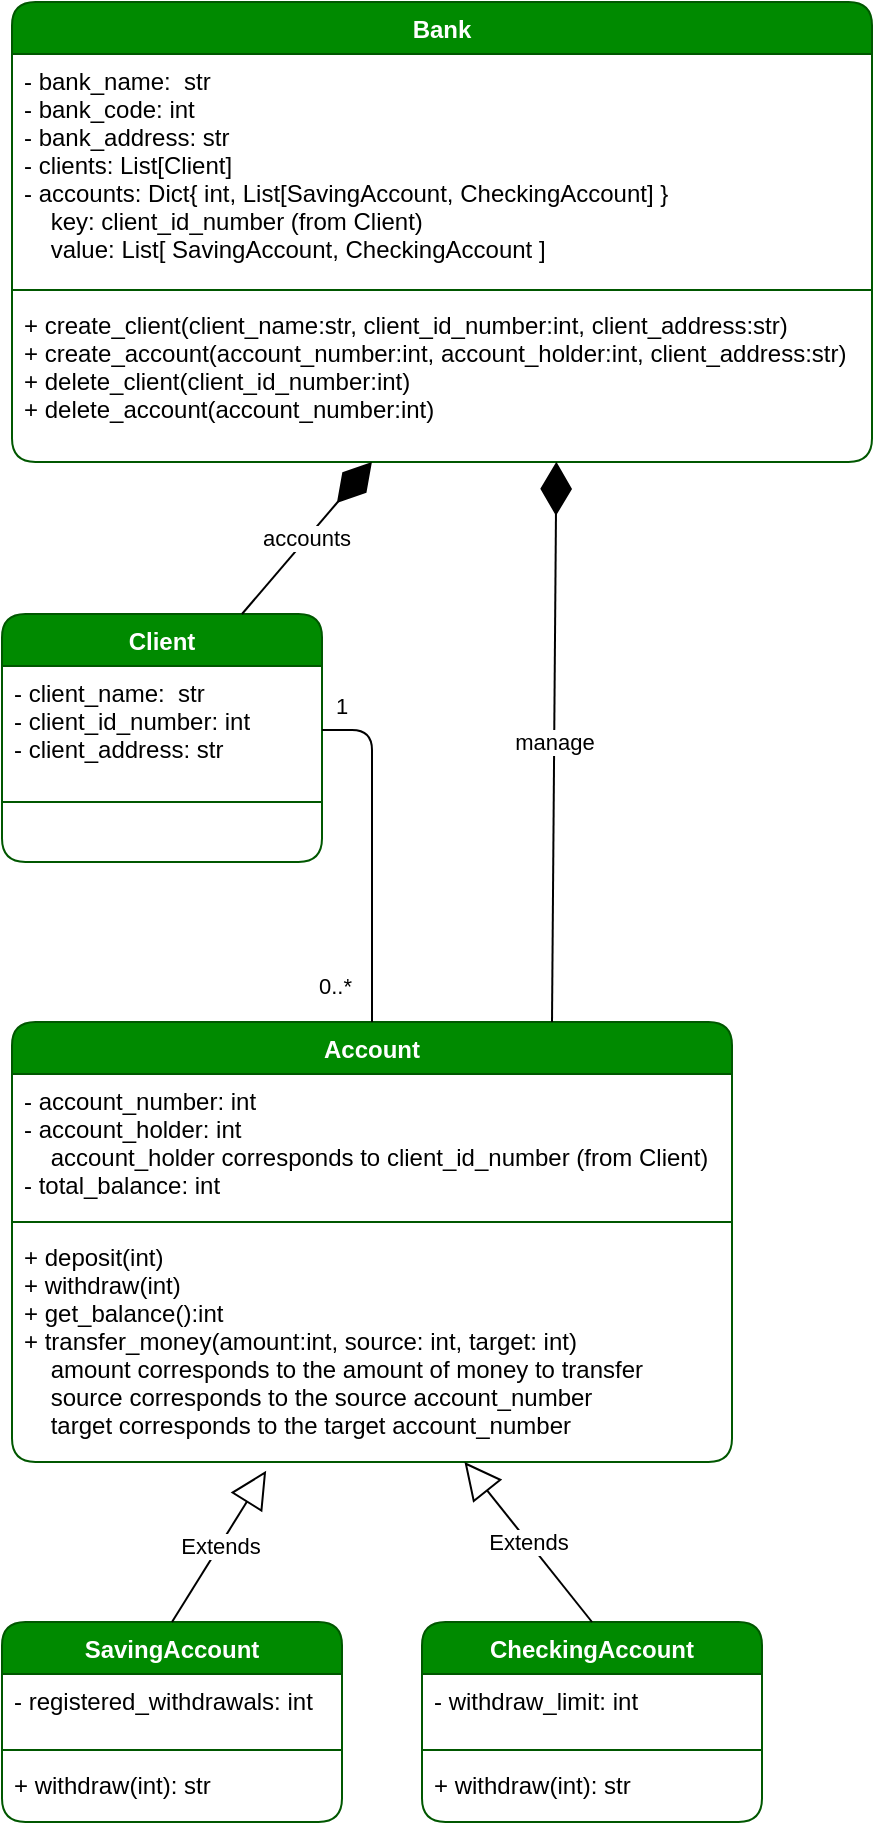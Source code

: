 <mxfile>
    <diagram id="ssL-lsKJWXqbcnW6pl5E" name="Page-1">
        <mxGraphModel dx="939" dy="699" grid="1" gridSize="10" guides="1" tooltips="1" connect="1" arrows="1" fold="1" page="1" pageScale="1" pageWidth="850" pageHeight="1100" math="0" shadow="0">
            <root>
                <mxCell id="0"/>
                <mxCell id="1" parent="0"/>
                <mxCell id="2" value="Bank" style="swimlane;fontStyle=1;align=center;verticalAlign=top;childLayout=stackLayout;horizontal=1;startSize=26;horizontalStack=0;resizeParent=1;resizeParentMax=0;resizeLast=0;collapsible=1;marginBottom=0;rounded=1;fillColor=#008a00;fontColor=#ffffff;strokeColor=#005700;" parent="1" vertex="1">
                    <mxGeometry x="190" y="120" width="430" height="230" as="geometry"/>
                </mxCell>
                <mxCell id="3" value="- bank_name:  str&#10;- bank_code: int&#10;- bank_address: str&#10;- clients: List[Client]&#10;- accounts: Dict{ int, List[SavingAccount, CheckingAccount] }&#10;    key: client_id_number (from Client)&#10;    value: List[ SavingAccount, CheckingAccount ] " style="text;strokeColor=none;fillColor=none;align=left;verticalAlign=top;spacingLeft=4;spacingRight=4;overflow=hidden;rotatable=0;points=[[0,0.5],[1,0.5]];portConstraint=eastwest;rounded=1;" parent="2" vertex="1">
                    <mxGeometry y="26" width="430" height="114" as="geometry"/>
                </mxCell>
                <mxCell id="4" value="" style="line;strokeWidth=1;fillColor=none;align=left;verticalAlign=middle;spacingTop=-1;spacingLeft=3;spacingRight=3;rotatable=0;labelPosition=right;points=[];portConstraint=eastwest;strokeColor=inherit;rounded=1;" parent="2" vertex="1">
                    <mxGeometry y="140" width="430" height="8" as="geometry"/>
                </mxCell>
                <mxCell id="5" value="+ create_client(client_name:str, client_id_number:int, client_address:str)&#10;+ create_account(account_number:int, account_holder:int, client_address:str)&#10;+ delete_client(client_id_number:int)&#10;+ delete_account(account_number:int)" style="text;strokeColor=none;fillColor=none;align=left;verticalAlign=top;spacingLeft=4;spacingRight=4;overflow=hidden;rotatable=0;points=[[0,0.5],[1,0.5]];portConstraint=eastwest;rounded=1;" parent="2" vertex="1">
                    <mxGeometry y="148" width="430" height="82" as="geometry"/>
                </mxCell>
                <mxCell id="11" value="Account" style="swimlane;fontStyle=1;align=center;verticalAlign=top;childLayout=stackLayout;horizontal=1;startSize=26;horizontalStack=0;resizeParent=1;resizeParentMax=0;resizeLast=0;collapsible=1;marginBottom=0;rounded=1;fillColor=#008a00;fontColor=#ffffff;strokeColor=#005700;" parent="1" vertex="1">
                    <mxGeometry x="190" y="630" width="360" height="220" as="geometry"/>
                </mxCell>
                <mxCell id="12" value="- account_number: int&#10;- account_holder: int&#10;    account_holder corresponds to client_id_number (from Client)&#10;- total_balance: int" style="text;strokeColor=none;fillColor=none;align=left;verticalAlign=top;spacingLeft=4;spacingRight=4;overflow=hidden;rotatable=0;points=[[0,0.5],[1,0.5]];portConstraint=eastwest;rounded=1;" parent="11" vertex="1">
                    <mxGeometry y="26" width="360" height="70" as="geometry"/>
                </mxCell>
                <mxCell id="13" value="" style="line;strokeWidth=1;fillColor=none;align=left;verticalAlign=middle;spacingTop=-1;spacingLeft=3;spacingRight=3;rotatable=0;labelPosition=right;points=[];portConstraint=eastwest;strokeColor=inherit;rounded=1;" parent="11" vertex="1">
                    <mxGeometry y="96" width="360" height="8" as="geometry"/>
                </mxCell>
                <mxCell id="14" value="+ deposit(int)&#10;+ withdraw(int)&#10;+ get_balance():int&#10;+ transfer_money(amount:int, source: int, target: int)&#10;    amount corresponds to the amount of money to transfer&#10;    source corresponds to the source account_number&#10;    target corresponds to the target account_number" style="text;strokeColor=none;fillColor=none;align=left;verticalAlign=top;spacingLeft=4;spacingRight=4;overflow=hidden;rotatable=0;points=[[0,0.5],[1,0.5]];portConstraint=eastwest;rounded=1;" parent="11" vertex="1">
                    <mxGeometry y="104" width="360" height="116" as="geometry"/>
                </mxCell>
                <mxCell id="15" value="Client" style="swimlane;fontStyle=1;align=center;verticalAlign=top;childLayout=stackLayout;horizontal=1;startSize=26;horizontalStack=0;resizeParent=1;resizeParentMax=0;resizeLast=0;collapsible=1;marginBottom=0;rounded=1;fillColor=#008a00;fontColor=#ffffff;strokeColor=#005700;" parent="1" vertex="1">
                    <mxGeometry x="185" y="426" width="160" height="124" as="geometry"/>
                </mxCell>
                <mxCell id="16" value="- client_name:  str&#10;- client_id_number: int&#10;- client_address: str" style="text;strokeColor=none;fillColor=none;align=left;verticalAlign=top;spacingLeft=4;spacingRight=4;overflow=hidden;rotatable=0;points=[[0,0.5],[1,0.5]];portConstraint=eastwest;rounded=1;" parent="15" vertex="1">
                    <mxGeometry y="26" width="160" height="64" as="geometry"/>
                </mxCell>
                <mxCell id="17" value="" style="line;strokeWidth=1;fillColor=none;align=left;verticalAlign=middle;spacingTop=-1;spacingLeft=3;spacingRight=3;rotatable=0;labelPosition=right;points=[];portConstraint=eastwest;strokeColor=inherit;rounded=1;" parent="15" vertex="1">
                    <mxGeometry y="90" width="160" height="8" as="geometry"/>
                </mxCell>
                <mxCell id="18" value=" " style="text;strokeColor=none;fillColor=none;align=left;verticalAlign=top;spacingLeft=4;spacingRight=4;overflow=hidden;rotatable=0;points=[[0,0.5],[1,0.5]];portConstraint=eastwest;rounded=1;" parent="15" vertex="1">
                    <mxGeometry y="98" width="160" height="26" as="geometry"/>
                </mxCell>
                <mxCell id="19" value="SavingAccount" style="swimlane;fontStyle=1;align=center;verticalAlign=top;childLayout=stackLayout;horizontal=1;startSize=26;horizontalStack=0;resizeParent=1;resizeParentMax=0;resizeLast=0;collapsible=1;marginBottom=0;rounded=1;fillColor=#008a00;fontColor=#ffffff;strokeColor=#005700;" parent="1" vertex="1">
                    <mxGeometry x="185" y="930" width="170" height="100" as="geometry"/>
                </mxCell>
                <mxCell id="20" value="- registered_withdrawals: int" style="text;strokeColor=none;fillColor=none;align=left;verticalAlign=top;spacingLeft=4;spacingRight=4;overflow=hidden;rotatable=0;points=[[0,0.5],[1,0.5]];portConstraint=eastwest;rounded=1;" parent="19" vertex="1">
                    <mxGeometry y="26" width="170" height="34" as="geometry"/>
                </mxCell>
                <mxCell id="21" value="" style="line;strokeWidth=1;fillColor=none;align=left;verticalAlign=middle;spacingTop=-1;spacingLeft=3;spacingRight=3;rotatable=0;labelPosition=right;points=[];portConstraint=eastwest;strokeColor=inherit;rounded=1;" parent="19" vertex="1">
                    <mxGeometry y="60" width="170" height="8" as="geometry"/>
                </mxCell>
                <mxCell id="22" value="+ withdraw(int): str" style="text;strokeColor=none;fillColor=none;align=left;verticalAlign=top;spacingLeft=4;spacingRight=4;overflow=hidden;rotatable=0;points=[[0,0.5],[1,0.5]];portConstraint=eastwest;rounded=1;" parent="19" vertex="1">
                    <mxGeometry y="68" width="170" height="32" as="geometry"/>
                </mxCell>
                <mxCell id="23" value="CheckingAccount" style="swimlane;fontStyle=1;align=center;verticalAlign=top;childLayout=stackLayout;horizontal=1;startSize=26;horizontalStack=0;resizeParent=1;resizeParentMax=0;resizeLast=0;collapsible=1;marginBottom=0;rounded=1;fillColor=#008a00;fontColor=#ffffff;strokeColor=#005700;" parent="1" vertex="1">
                    <mxGeometry x="395" y="930" width="170" height="100" as="geometry"/>
                </mxCell>
                <mxCell id="24" value="- withdraw_limit: int" style="text;strokeColor=none;fillColor=none;align=left;verticalAlign=top;spacingLeft=4;spacingRight=4;overflow=hidden;rotatable=0;points=[[0,0.5],[1,0.5]];portConstraint=eastwest;rounded=1;" parent="23" vertex="1">
                    <mxGeometry y="26" width="170" height="34" as="geometry"/>
                </mxCell>
                <mxCell id="25" value="" style="line;strokeWidth=1;fillColor=none;align=left;verticalAlign=middle;spacingTop=-1;spacingLeft=3;spacingRight=3;rotatable=0;labelPosition=right;points=[];portConstraint=eastwest;strokeColor=inherit;rounded=1;" parent="23" vertex="1">
                    <mxGeometry y="60" width="170" height="8" as="geometry"/>
                </mxCell>
                <mxCell id="26" value="+ withdraw(int): str" style="text;strokeColor=none;fillColor=none;align=left;verticalAlign=top;spacingLeft=4;spacingRight=4;overflow=hidden;rotatable=0;points=[[0,0.5],[1,0.5]];portConstraint=eastwest;rounded=1;" parent="23" vertex="1">
                    <mxGeometry y="68" width="170" height="32" as="geometry"/>
                </mxCell>
                <mxCell id="27" value="Extends" style="endArrow=block;endSize=16;endFill=0;html=1;rounded=1;exitX=0.5;exitY=0;exitDx=0;exitDy=0;entryX=0.353;entryY=1.038;entryDx=0;entryDy=0;entryPerimeter=0;" parent="1" source="19" target="14" edge="1">
                    <mxGeometry width="160" relative="1" as="geometry">
                        <mxPoint x="240" y="720" as="sourcePoint"/>
                        <mxPoint x="310" y="800" as="targetPoint"/>
                    </mxGeometry>
                </mxCell>
                <mxCell id="28" value="Extends" style="endArrow=block;endSize=16;endFill=0;html=1;rounded=1;exitX=0.5;exitY=0;exitDx=0;exitDy=0;" parent="1" source="23" target="14" edge="1">
                    <mxGeometry width="160" relative="1" as="geometry">
                        <mxPoint x="320" y="710" as="sourcePoint"/>
                        <mxPoint x="450" y="810" as="targetPoint"/>
                    </mxGeometry>
                </mxCell>
                <mxCell id="33" value="manage" style="endArrow=diamondThin;endFill=1;endSize=24;html=1;entryX=0.633;entryY=0.999;entryDx=0;entryDy=0;entryPerimeter=0;" edge="1" parent="1" target="5">
                    <mxGeometry width="160" relative="1" as="geometry">
                        <mxPoint x="460" y="630" as="sourcePoint"/>
                        <mxPoint x="560" y="450" as="targetPoint"/>
                    </mxGeometry>
                </mxCell>
                <mxCell id="34" value="accounts" style="endArrow=diamondThin;endFill=1;endSize=24;html=1;exitX=0.75;exitY=0;exitDx=0;exitDy=0;" edge="1" parent="1" source="15" target="5">
                    <mxGeometry width="160" relative="1" as="geometry">
                        <mxPoint x="472.5" y="600" as="sourcePoint"/>
                        <mxPoint x="528.95" y="390.52" as="targetPoint"/>
                    </mxGeometry>
                </mxCell>
                <mxCell id="36" value="" style="endArrow=none;html=1;edgeStyle=orthogonalEdgeStyle;exitX=1;exitY=0.5;exitDx=0;exitDy=0;entryX=0.5;entryY=0;entryDx=0;entryDy=0;" edge="1" parent="1" source="16" target="11">
                    <mxGeometry relative="1" as="geometry">
                        <mxPoint x="280" y="580" as="sourcePoint"/>
                        <mxPoint x="370" y="610" as="targetPoint"/>
                        <Array as="points">
                            <mxPoint x="370" y="484"/>
                        </Array>
                    </mxGeometry>
                </mxCell>
                <mxCell id="37" value="1" style="edgeLabel;resizable=0;html=1;align=left;verticalAlign=bottom;" connectable="0" vertex="1" parent="36">
                    <mxGeometry x="-1" relative="1" as="geometry">
                        <mxPoint x="5" y="-4" as="offset"/>
                    </mxGeometry>
                </mxCell>
                <mxCell id="38" value="0..*" style="edgeLabel;resizable=0;html=1;align=right;verticalAlign=bottom;" connectable="0" vertex="1" parent="36">
                    <mxGeometry x="1" relative="1" as="geometry">
                        <mxPoint x="-10" y="-10" as="offset"/>
                    </mxGeometry>
                </mxCell>
            </root>
        </mxGraphModel>
    </diagram>
</mxfile>